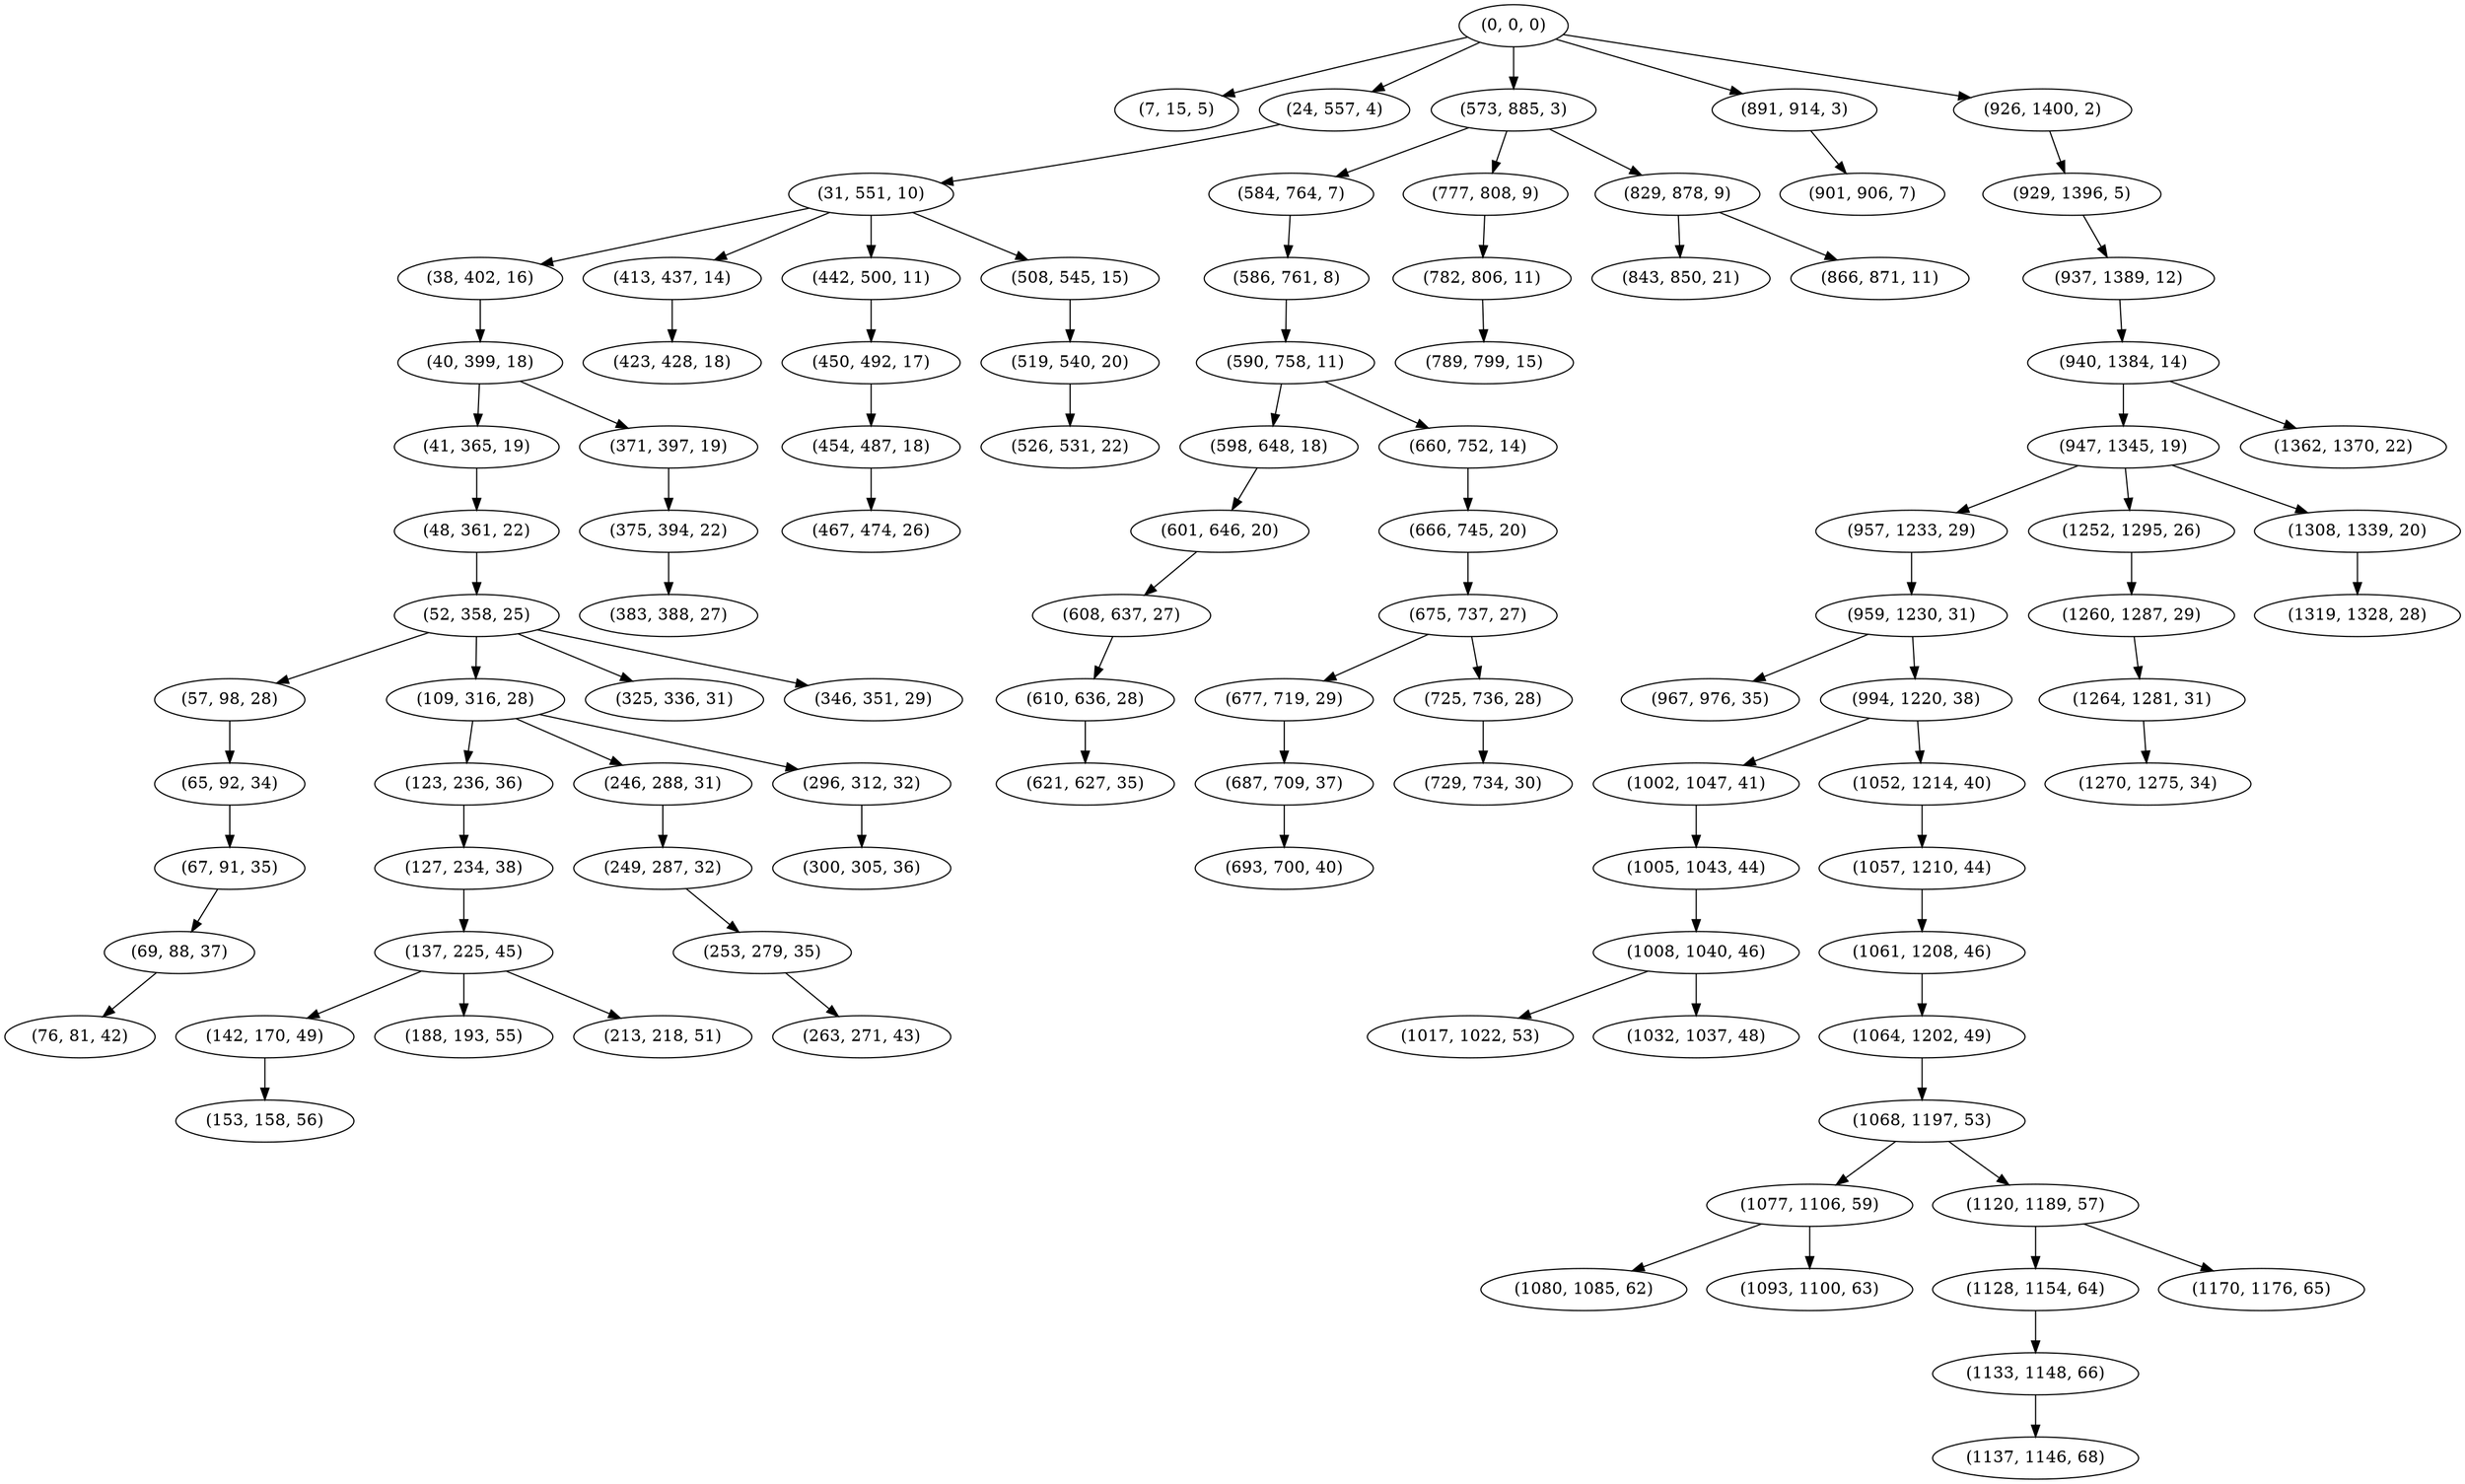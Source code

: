 digraph tree {
    "(0, 0, 0)";
    "(7, 15, 5)";
    "(24, 557, 4)";
    "(31, 551, 10)";
    "(38, 402, 16)";
    "(40, 399, 18)";
    "(41, 365, 19)";
    "(48, 361, 22)";
    "(52, 358, 25)";
    "(57, 98, 28)";
    "(65, 92, 34)";
    "(67, 91, 35)";
    "(69, 88, 37)";
    "(76, 81, 42)";
    "(109, 316, 28)";
    "(123, 236, 36)";
    "(127, 234, 38)";
    "(137, 225, 45)";
    "(142, 170, 49)";
    "(153, 158, 56)";
    "(188, 193, 55)";
    "(213, 218, 51)";
    "(246, 288, 31)";
    "(249, 287, 32)";
    "(253, 279, 35)";
    "(263, 271, 43)";
    "(296, 312, 32)";
    "(300, 305, 36)";
    "(325, 336, 31)";
    "(346, 351, 29)";
    "(371, 397, 19)";
    "(375, 394, 22)";
    "(383, 388, 27)";
    "(413, 437, 14)";
    "(423, 428, 18)";
    "(442, 500, 11)";
    "(450, 492, 17)";
    "(454, 487, 18)";
    "(467, 474, 26)";
    "(508, 545, 15)";
    "(519, 540, 20)";
    "(526, 531, 22)";
    "(573, 885, 3)";
    "(584, 764, 7)";
    "(586, 761, 8)";
    "(590, 758, 11)";
    "(598, 648, 18)";
    "(601, 646, 20)";
    "(608, 637, 27)";
    "(610, 636, 28)";
    "(621, 627, 35)";
    "(660, 752, 14)";
    "(666, 745, 20)";
    "(675, 737, 27)";
    "(677, 719, 29)";
    "(687, 709, 37)";
    "(693, 700, 40)";
    "(725, 736, 28)";
    "(729, 734, 30)";
    "(777, 808, 9)";
    "(782, 806, 11)";
    "(789, 799, 15)";
    "(829, 878, 9)";
    "(843, 850, 21)";
    "(866, 871, 11)";
    "(891, 914, 3)";
    "(901, 906, 7)";
    "(926, 1400, 2)";
    "(929, 1396, 5)";
    "(937, 1389, 12)";
    "(940, 1384, 14)";
    "(947, 1345, 19)";
    "(957, 1233, 29)";
    "(959, 1230, 31)";
    "(967, 976, 35)";
    "(994, 1220, 38)";
    "(1002, 1047, 41)";
    "(1005, 1043, 44)";
    "(1008, 1040, 46)";
    "(1017, 1022, 53)";
    "(1032, 1037, 48)";
    "(1052, 1214, 40)";
    "(1057, 1210, 44)";
    "(1061, 1208, 46)";
    "(1064, 1202, 49)";
    "(1068, 1197, 53)";
    "(1077, 1106, 59)";
    "(1080, 1085, 62)";
    "(1093, 1100, 63)";
    "(1120, 1189, 57)";
    "(1128, 1154, 64)";
    "(1133, 1148, 66)";
    "(1137, 1146, 68)";
    "(1170, 1176, 65)";
    "(1252, 1295, 26)";
    "(1260, 1287, 29)";
    "(1264, 1281, 31)";
    "(1270, 1275, 34)";
    "(1308, 1339, 20)";
    "(1319, 1328, 28)";
    "(1362, 1370, 22)";
    "(0, 0, 0)" -> "(7, 15, 5)";
    "(0, 0, 0)" -> "(24, 557, 4)";
    "(0, 0, 0)" -> "(573, 885, 3)";
    "(0, 0, 0)" -> "(891, 914, 3)";
    "(0, 0, 0)" -> "(926, 1400, 2)";
    "(24, 557, 4)" -> "(31, 551, 10)";
    "(31, 551, 10)" -> "(38, 402, 16)";
    "(31, 551, 10)" -> "(413, 437, 14)";
    "(31, 551, 10)" -> "(442, 500, 11)";
    "(31, 551, 10)" -> "(508, 545, 15)";
    "(38, 402, 16)" -> "(40, 399, 18)";
    "(40, 399, 18)" -> "(41, 365, 19)";
    "(40, 399, 18)" -> "(371, 397, 19)";
    "(41, 365, 19)" -> "(48, 361, 22)";
    "(48, 361, 22)" -> "(52, 358, 25)";
    "(52, 358, 25)" -> "(57, 98, 28)";
    "(52, 358, 25)" -> "(109, 316, 28)";
    "(52, 358, 25)" -> "(325, 336, 31)";
    "(52, 358, 25)" -> "(346, 351, 29)";
    "(57, 98, 28)" -> "(65, 92, 34)";
    "(65, 92, 34)" -> "(67, 91, 35)";
    "(67, 91, 35)" -> "(69, 88, 37)";
    "(69, 88, 37)" -> "(76, 81, 42)";
    "(109, 316, 28)" -> "(123, 236, 36)";
    "(109, 316, 28)" -> "(246, 288, 31)";
    "(109, 316, 28)" -> "(296, 312, 32)";
    "(123, 236, 36)" -> "(127, 234, 38)";
    "(127, 234, 38)" -> "(137, 225, 45)";
    "(137, 225, 45)" -> "(142, 170, 49)";
    "(137, 225, 45)" -> "(188, 193, 55)";
    "(137, 225, 45)" -> "(213, 218, 51)";
    "(142, 170, 49)" -> "(153, 158, 56)";
    "(246, 288, 31)" -> "(249, 287, 32)";
    "(249, 287, 32)" -> "(253, 279, 35)";
    "(253, 279, 35)" -> "(263, 271, 43)";
    "(296, 312, 32)" -> "(300, 305, 36)";
    "(371, 397, 19)" -> "(375, 394, 22)";
    "(375, 394, 22)" -> "(383, 388, 27)";
    "(413, 437, 14)" -> "(423, 428, 18)";
    "(442, 500, 11)" -> "(450, 492, 17)";
    "(450, 492, 17)" -> "(454, 487, 18)";
    "(454, 487, 18)" -> "(467, 474, 26)";
    "(508, 545, 15)" -> "(519, 540, 20)";
    "(519, 540, 20)" -> "(526, 531, 22)";
    "(573, 885, 3)" -> "(584, 764, 7)";
    "(573, 885, 3)" -> "(777, 808, 9)";
    "(573, 885, 3)" -> "(829, 878, 9)";
    "(584, 764, 7)" -> "(586, 761, 8)";
    "(586, 761, 8)" -> "(590, 758, 11)";
    "(590, 758, 11)" -> "(598, 648, 18)";
    "(590, 758, 11)" -> "(660, 752, 14)";
    "(598, 648, 18)" -> "(601, 646, 20)";
    "(601, 646, 20)" -> "(608, 637, 27)";
    "(608, 637, 27)" -> "(610, 636, 28)";
    "(610, 636, 28)" -> "(621, 627, 35)";
    "(660, 752, 14)" -> "(666, 745, 20)";
    "(666, 745, 20)" -> "(675, 737, 27)";
    "(675, 737, 27)" -> "(677, 719, 29)";
    "(675, 737, 27)" -> "(725, 736, 28)";
    "(677, 719, 29)" -> "(687, 709, 37)";
    "(687, 709, 37)" -> "(693, 700, 40)";
    "(725, 736, 28)" -> "(729, 734, 30)";
    "(777, 808, 9)" -> "(782, 806, 11)";
    "(782, 806, 11)" -> "(789, 799, 15)";
    "(829, 878, 9)" -> "(843, 850, 21)";
    "(829, 878, 9)" -> "(866, 871, 11)";
    "(891, 914, 3)" -> "(901, 906, 7)";
    "(926, 1400, 2)" -> "(929, 1396, 5)";
    "(929, 1396, 5)" -> "(937, 1389, 12)";
    "(937, 1389, 12)" -> "(940, 1384, 14)";
    "(940, 1384, 14)" -> "(947, 1345, 19)";
    "(940, 1384, 14)" -> "(1362, 1370, 22)";
    "(947, 1345, 19)" -> "(957, 1233, 29)";
    "(947, 1345, 19)" -> "(1252, 1295, 26)";
    "(947, 1345, 19)" -> "(1308, 1339, 20)";
    "(957, 1233, 29)" -> "(959, 1230, 31)";
    "(959, 1230, 31)" -> "(967, 976, 35)";
    "(959, 1230, 31)" -> "(994, 1220, 38)";
    "(994, 1220, 38)" -> "(1002, 1047, 41)";
    "(994, 1220, 38)" -> "(1052, 1214, 40)";
    "(1002, 1047, 41)" -> "(1005, 1043, 44)";
    "(1005, 1043, 44)" -> "(1008, 1040, 46)";
    "(1008, 1040, 46)" -> "(1017, 1022, 53)";
    "(1008, 1040, 46)" -> "(1032, 1037, 48)";
    "(1052, 1214, 40)" -> "(1057, 1210, 44)";
    "(1057, 1210, 44)" -> "(1061, 1208, 46)";
    "(1061, 1208, 46)" -> "(1064, 1202, 49)";
    "(1064, 1202, 49)" -> "(1068, 1197, 53)";
    "(1068, 1197, 53)" -> "(1077, 1106, 59)";
    "(1068, 1197, 53)" -> "(1120, 1189, 57)";
    "(1077, 1106, 59)" -> "(1080, 1085, 62)";
    "(1077, 1106, 59)" -> "(1093, 1100, 63)";
    "(1120, 1189, 57)" -> "(1128, 1154, 64)";
    "(1120, 1189, 57)" -> "(1170, 1176, 65)";
    "(1128, 1154, 64)" -> "(1133, 1148, 66)";
    "(1133, 1148, 66)" -> "(1137, 1146, 68)";
    "(1252, 1295, 26)" -> "(1260, 1287, 29)";
    "(1260, 1287, 29)" -> "(1264, 1281, 31)";
    "(1264, 1281, 31)" -> "(1270, 1275, 34)";
    "(1308, 1339, 20)" -> "(1319, 1328, 28)";
}
